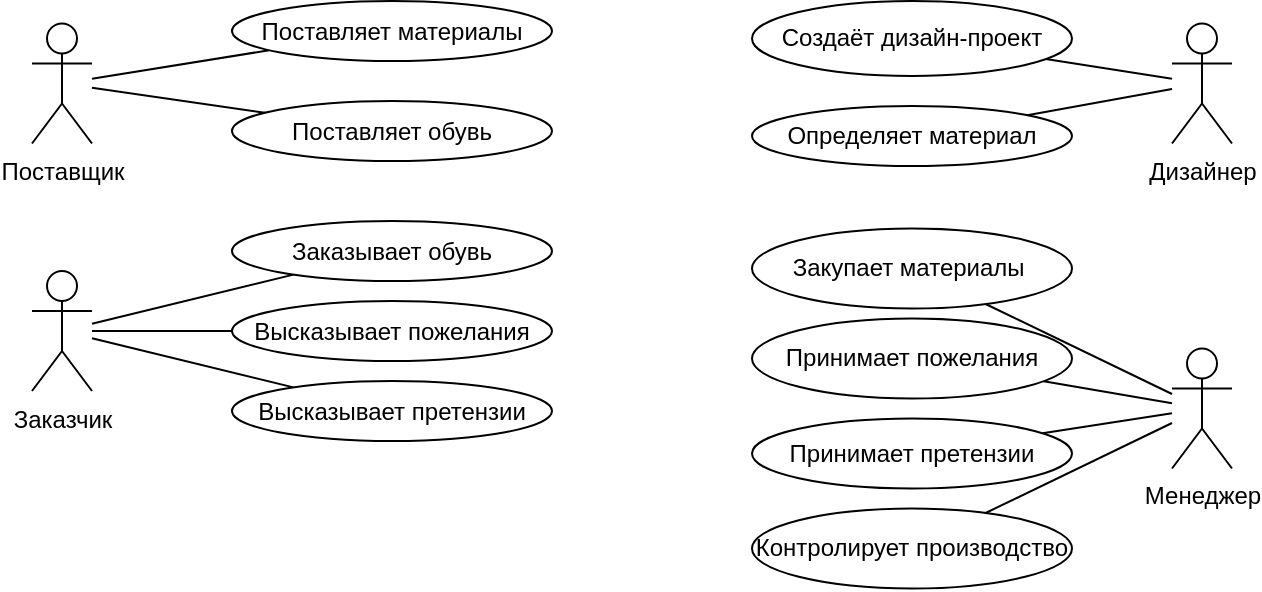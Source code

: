 <mxfile version="15.3.0" type="github">
  <diagram id="rbPn6aWtASJ3D76DI43U" name="Page-1">
    <mxGraphModel dx="1038" dy="495" grid="1" gridSize="10" guides="1" tooltips="1" connect="1" arrows="1" fold="1" page="1" pageScale="1" pageWidth="827" pageHeight="1169" background="none" math="0" shadow="0">
      <root>
        <mxCell id="0" />
        <mxCell id="1" parent="0" />
        <mxCell id="Qk2cMjkQ7BWh0A80oVp3-2" style="edgeStyle=none;orthogonalLoop=1;jettySize=auto;html=1;endArrow=none;" edge="1" parent="1" source="SoOGTyhPSGBBE9BSFK4O-1" target="SoOGTyhPSGBBE9BSFK4O-9">
          <mxGeometry relative="1" as="geometry" />
        </mxCell>
        <mxCell id="Qk2cMjkQ7BWh0A80oVp3-4" style="edgeStyle=none;orthogonalLoop=1;jettySize=auto;html=1;endArrow=none;" edge="1" parent="1" source="SoOGTyhPSGBBE9BSFK4O-1" target="SoOGTyhPSGBBE9BSFK4O-10">
          <mxGeometry relative="1" as="geometry" />
        </mxCell>
        <mxCell id="Qk2cMjkQ7BWh0A80oVp3-5" style="edgeStyle=none;orthogonalLoop=1;jettySize=auto;html=1;endArrow=none;" edge="1" parent="1" source="SoOGTyhPSGBBE9BSFK4O-1" target="SoOGTyhPSGBBE9BSFK4O-11">
          <mxGeometry relative="1" as="geometry" />
        </mxCell>
        <mxCell id="SoOGTyhPSGBBE9BSFK4O-1" value="Менеджер" style="shape=umlActor;verticalLabelPosition=bottom;verticalAlign=top;html=1;outlineConnect=0;" parent="1" vertex="1">
          <mxGeometry x="660" y="271.25" width="30" height="60" as="geometry" />
        </mxCell>
        <mxCell id="SoOGTyhPSGBBE9BSFK4O-2" value="Дизайнер" style="shape=umlActor;verticalLabelPosition=bottom;verticalAlign=top;html=1;outlineConnect=0;" parent="1" vertex="1">
          <mxGeometry x="660" y="108.75" width="30" height="60" as="geometry" />
        </mxCell>
        <mxCell id="SoOGTyhPSGBBE9BSFK4O-3" value="Поставщик" style="shape=umlActor;verticalLabelPosition=bottom;verticalAlign=top;html=1;outlineConnect=0;" parent="1" vertex="1">
          <mxGeometry x="90" y="108.75" width="30" height="60" as="geometry" />
        </mxCell>
        <mxCell id="SoOGTyhPSGBBE9BSFK4O-5" value="Заказчик" style="shape=umlActor;verticalLabelPosition=bottom;verticalAlign=top;html=1;outlineConnect=0;" parent="1" vertex="1">
          <mxGeometry x="90" y="232.5" width="30" height="60" as="geometry" />
        </mxCell>
        <mxCell id="SoOGTyhPSGBBE9BSFK4O-8" value="Закупает материалы&amp;nbsp;" style="ellipse;whiteSpace=wrap;html=1;" parent="1" vertex="1">
          <mxGeometry x="450" y="211.25" width="160" height="40" as="geometry" />
        </mxCell>
        <mxCell id="SoOGTyhPSGBBE9BSFK4O-9" value="Принимает пожелания" style="ellipse;whiteSpace=wrap;html=1;" parent="1" vertex="1">
          <mxGeometry x="450" y="256.25" width="160" height="40" as="geometry" />
        </mxCell>
        <mxCell id="SoOGTyhPSGBBE9BSFK4O-10" value="Принимает претензии" style="ellipse;whiteSpace=wrap;html=1;" parent="1" vertex="1">
          <mxGeometry x="450" y="306.25" width="160" height="35" as="geometry" />
        </mxCell>
        <mxCell id="SoOGTyhPSGBBE9BSFK4O-11" value="Контролирует производство" style="ellipse;whiteSpace=wrap;html=1;" parent="1" vertex="1">
          <mxGeometry x="450" y="351.25" width="160" height="40" as="geometry" />
        </mxCell>
        <mxCell id="Qk2cMjkQ7BWh0A80oVp3-10" value="" style="edgeStyle=none;orthogonalLoop=1;jettySize=auto;html=1;endArrow=none;" edge="1" parent="1" source="SoOGTyhPSGBBE9BSFK4O-14" target="SoOGTyhPSGBBE9BSFK4O-3">
          <mxGeometry relative="1" as="geometry" />
        </mxCell>
        <mxCell id="SoOGTyhPSGBBE9BSFK4O-14" value="Поставляет обувь" style="ellipse;whiteSpace=wrap;html=1;" parent="1" vertex="1">
          <mxGeometry x="190" y="147.5" width="160" height="30" as="geometry" />
        </mxCell>
        <mxCell id="Qk2cMjkQ7BWh0A80oVp3-9" value="" style="edgeStyle=none;orthogonalLoop=1;jettySize=auto;html=1;endArrow=none;" edge="1" parent="1" source="SoOGTyhPSGBBE9BSFK4O-15" target="SoOGTyhPSGBBE9BSFK4O-3">
          <mxGeometry relative="1" as="geometry" />
        </mxCell>
        <mxCell id="SoOGTyhPSGBBE9BSFK4O-15" value="Поставляет материалы" style="ellipse;whiteSpace=wrap;html=1;" parent="1" vertex="1">
          <mxGeometry x="190" y="97.5" width="160" height="30" as="geometry" />
        </mxCell>
        <mxCell id="Qk2cMjkQ7BWh0A80oVp3-12" value="" style="edgeStyle=none;orthogonalLoop=1;jettySize=auto;html=1;endArrow=none;" edge="1" parent="1" source="SoOGTyhPSGBBE9BSFK4O-16" target="SoOGTyhPSGBBE9BSFK4O-5">
          <mxGeometry relative="1" as="geometry" />
        </mxCell>
        <mxCell id="SoOGTyhPSGBBE9BSFK4O-16" value="Высказывает пожелания" style="ellipse;whiteSpace=wrap;html=1;" parent="1" vertex="1">
          <mxGeometry x="190" y="247.5" width="160" height="30" as="geometry" />
        </mxCell>
        <mxCell id="Qk2cMjkQ7BWh0A80oVp3-11" value="" style="edgeStyle=none;orthogonalLoop=1;jettySize=auto;html=1;endArrow=none;" edge="1" parent="1" source="SoOGTyhPSGBBE9BSFK4O-17" target="SoOGTyhPSGBBE9BSFK4O-5">
          <mxGeometry relative="1" as="geometry" />
        </mxCell>
        <mxCell id="SoOGTyhPSGBBE9BSFK4O-17" value="Заказывает обувь" style="ellipse;whiteSpace=wrap;html=1;" parent="1" vertex="1">
          <mxGeometry x="190" y="207.5" width="160" height="30" as="geometry" />
        </mxCell>
        <mxCell id="Qk2cMjkQ7BWh0A80oVp3-13" value="" style="edgeStyle=none;orthogonalLoop=1;jettySize=auto;html=1;endArrow=none;" edge="1" parent="1" source="SoOGTyhPSGBBE9BSFK4O-18" target="SoOGTyhPSGBBE9BSFK4O-5">
          <mxGeometry relative="1" as="geometry" />
        </mxCell>
        <mxCell id="SoOGTyhPSGBBE9BSFK4O-18" value="Высказывает претензии" style="ellipse;whiteSpace=wrap;html=1;" parent="1" vertex="1">
          <mxGeometry x="190" y="287.5" width="160" height="30" as="geometry" />
        </mxCell>
        <mxCell id="Qk2cMjkQ7BWh0A80oVp3-7" style="edgeStyle=none;orthogonalLoop=1;jettySize=auto;html=1;endArrow=none;" edge="1" parent="1" source="SoOGTyhPSGBBE9BSFK4O-19" target="SoOGTyhPSGBBE9BSFK4O-2">
          <mxGeometry relative="1" as="geometry" />
        </mxCell>
        <mxCell id="SoOGTyhPSGBBE9BSFK4O-19" value="Определяет материал" style="ellipse;whiteSpace=wrap;html=1;" parent="1" vertex="1">
          <mxGeometry x="450" y="150" width="160" height="30" as="geometry" />
        </mxCell>
        <mxCell id="Qk2cMjkQ7BWh0A80oVp3-6" style="edgeStyle=none;orthogonalLoop=1;jettySize=auto;html=1;endArrow=none;" edge="1" parent="1" source="SoOGTyhPSGBBE9BSFK4O-20" target="SoOGTyhPSGBBE9BSFK4O-2">
          <mxGeometry relative="1" as="geometry" />
        </mxCell>
        <mxCell id="SoOGTyhPSGBBE9BSFK4O-20" value="Создаёт дизайн-проект" style="ellipse;whiteSpace=wrap;html=1;" parent="1" vertex="1">
          <mxGeometry x="450" y="97.5" width="160" height="37.5" as="geometry" />
        </mxCell>
        <mxCell id="SoOGTyhPSGBBE9BSFK4O-28" value="" style="endArrow=none;html=1;" parent="1" target="SoOGTyhPSGBBE9BSFK4O-8" edge="1" source="SoOGTyhPSGBBE9BSFK4O-1">
          <mxGeometry width="50" height="50" relative="1" as="geometry">
            <mxPoint x="150" y="100" as="sourcePoint" />
            <mxPoint x="180" y="62.5" as="targetPoint" />
          </mxGeometry>
        </mxCell>
      </root>
    </mxGraphModel>
  </diagram>
</mxfile>

